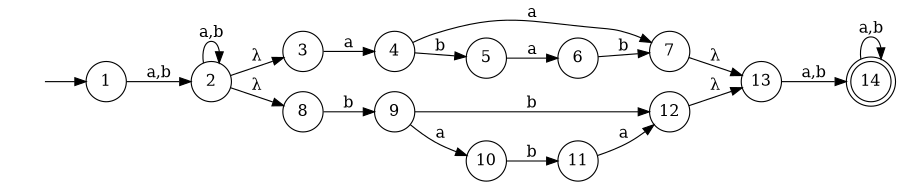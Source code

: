 digraph {
	rankdir=LR;
	margin=0;
	size=6;
	node[shape=circle margin=0]
	14[shape=doublecircle];
	" "[color=white];

	" " -> 1;
	1 -> 2[label="a,b"];
	2 -> 2[label="a,b"];
	2 -> 3[label=λ];
	2 -> 8[label=λ];
	3 -> 4[label=a];
	4 -> 7[label=a];
	4 -> 5[label=b];
	5 -> 6[label=a];
	6 -> 7[label=b];
	7 -> 13[label=λ];
	8 -> 9[label=b];
	9 -> 12[label=b];
	9 -> 10[label=a];
	10 -> 11[label=b];
	11 -> 12[label=a];
	12 -> 13[label=λ];
	13 -> 14[label="a,b"];
	14 -> 14[label="a,b"];

}